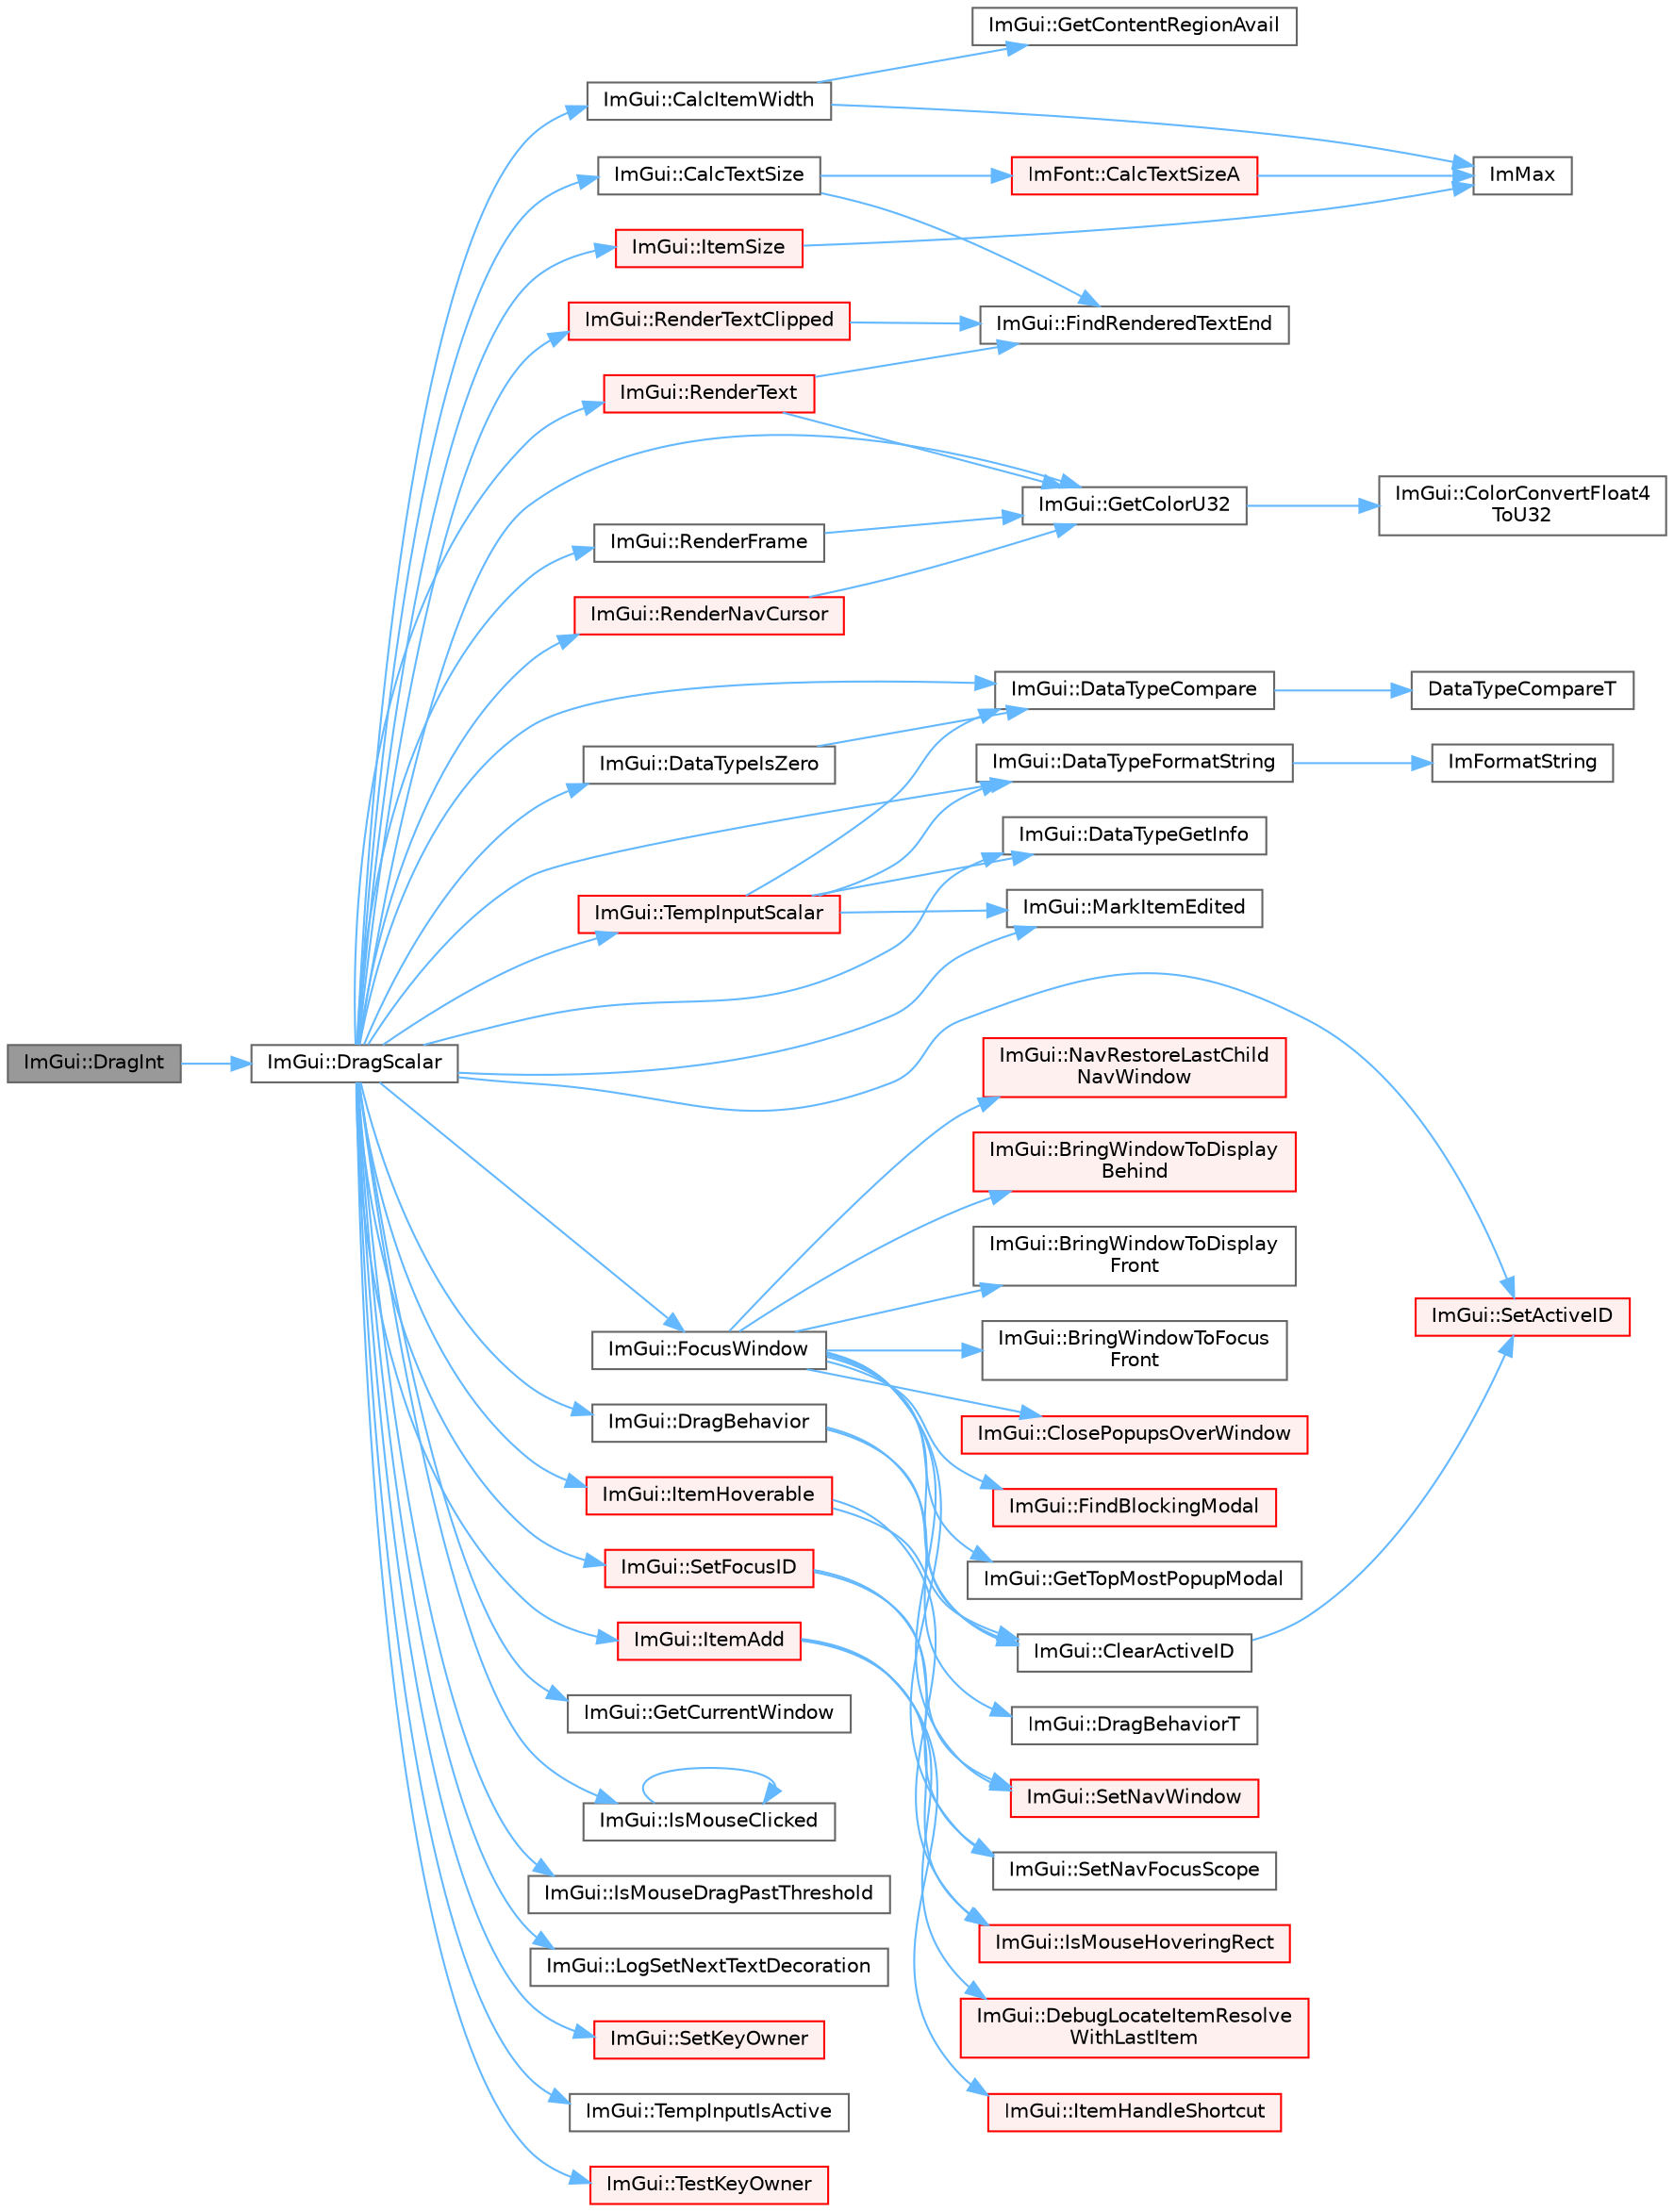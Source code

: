 digraph "ImGui::DragInt"
{
 // LATEX_PDF_SIZE
  bgcolor="transparent";
  edge [fontname=Helvetica,fontsize=10,labelfontname=Helvetica,labelfontsize=10];
  node [fontname=Helvetica,fontsize=10,shape=box,height=0.2,width=0.4];
  rankdir="LR";
  Node1 [id="Node000001",label="ImGui::DragInt",height=0.2,width=0.4,color="gray40", fillcolor="grey60", style="filled", fontcolor="black",tooltip=" "];
  Node1 -> Node2 [id="edge1_Node000001_Node000002",color="steelblue1",style="solid",tooltip=" "];
  Node2 [id="Node000002",label="ImGui::DragScalar",height=0.2,width=0.4,color="grey40", fillcolor="white", style="filled",URL="$namespace_im_gui.html#a17d8926e8f44a6d00575b12081c51fe0",tooltip=" "];
  Node2 -> Node3 [id="edge2_Node000002_Node000003",color="steelblue1",style="solid",tooltip=" "];
  Node3 [id="Node000003",label="ImGui::CalcItemWidth",height=0.2,width=0.4,color="grey40", fillcolor="white", style="filled",URL="$namespace_im_gui.html#ab3b3ba92ebd8bca4a552dd93321a1994",tooltip=" "];
  Node3 -> Node4 [id="edge3_Node000003_Node000004",color="steelblue1",style="solid",tooltip=" "];
  Node4 [id="Node000004",label="ImGui::GetContentRegionAvail",height=0.2,width=0.4,color="grey40", fillcolor="white", style="filled",URL="$namespace_im_gui.html#a410c8e19b2fea8b52746ca11b3930301",tooltip=" "];
  Node3 -> Node5 [id="edge4_Node000003_Node000005",color="steelblue1",style="solid",tooltip=" "];
  Node5 [id="Node000005",label="ImMax",height=0.2,width=0.4,color="grey40", fillcolor="white", style="filled",URL="$imgui__internal_8h.html#a7667efd95147d0422f140917c71a9226",tooltip=" "];
  Node2 -> Node6 [id="edge5_Node000002_Node000006",color="steelblue1",style="solid",tooltip=" "];
  Node6 [id="Node000006",label="ImGui::CalcTextSize",height=0.2,width=0.4,color="grey40", fillcolor="white", style="filled",URL="$namespace_im_gui.html#a848b9db6cc4a186751c0ecebcaadc33b",tooltip=" "];
  Node6 -> Node7 [id="edge6_Node000006_Node000007",color="steelblue1",style="solid",tooltip=" "];
  Node7 [id="Node000007",label="ImFont::CalcTextSizeA",height=0.2,width=0.4,color="red", fillcolor="#FFF0F0", style="filled",URL="$struct_im_font.html#a418146c00c3dee351a411b952cce5175",tooltip=" "];
  Node7 -> Node5 [id="edge7_Node000007_Node000005",color="steelblue1",style="solid",tooltip=" "];
  Node6 -> Node14 [id="edge8_Node000006_Node000014",color="steelblue1",style="solid",tooltip=" "];
  Node14 [id="Node000014",label="ImGui::FindRenderedTextEnd",height=0.2,width=0.4,color="grey40", fillcolor="white", style="filled",URL="$namespace_im_gui.html#a7671e1dbc803a31b06081b52a771d83f",tooltip=" "];
  Node2 -> Node15 [id="edge9_Node000002_Node000015",color="steelblue1",style="solid",tooltip=" "];
  Node15 [id="Node000015",label="ImGui::DataTypeCompare",height=0.2,width=0.4,color="grey40", fillcolor="white", style="filled",URL="$namespace_im_gui.html#aa859c7a74393669eb8418a82b5b174e7",tooltip=" "];
  Node15 -> Node16 [id="edge10_Node000015_Node000016",color="steelblue1",style="solid",tooltip=" "];
  Node16 [id="Node000016",label="DataTypeCompareT",height=0.2,width=0.4,color="grey40", fillcolor="white", style="filled",URL="$imgui__widgets_8cpp.html#a912c66d17cb3b09d5daac6e6b992a9a2",tooltip=" "];
  Node2 -> Node17 [id="edge11_Node000002_Node000017",color="steelblue1",style="solid",tooltip=" "];
  Node17 [id="Node000017",label="ImGui::DataTypeFormatString",height=0.2,width=0.4,color="grey40", fillcolor="white", style="filled",URL="$namespace_im_gui.html#a5fda8e22d0e4721940aefcb7232b1f82",tooltip=" "];
  Node17 -> Node18 [id="edge12_Node000017_Node000018",color="steelblue1",style="solid",tooltip=" "];
  Node18 [id="Node000018",label="ImFormatString",height=0.2,width=0.4,color="grey40", fillcolor="white", style="filled",URL="$imgui_8cpp.html#a75ccaf7d676b1f567ba888ae42ac3809",tooltip=" "];
  Node2 -> Node19 [id="edge13_Node000002_Node000019",color="steelblue1",style="solid",tooltip=" "];
  Node19 [id="Node000019",label="ImGui::DataTypeGetInfo",height=0.2,width=0.4,color="grey40", fillcolor="white", style="filled",URL="$namespace_im_gui.html#a5b25ed1443e5a28d5a5725892e896578",tooltip=" "];
  Node2 -> Node20 [id="edge14_Node000002_Node000020",color="steelblue1",style="solid",tooltip=" "];
  Node20 [id="Node000020",label="ImGui::DataTypeIsZero",height=0.2,width=0.4,color="grey40", fillcolor="white", style="filled",URL="$namespace_im_gui.html#a983851235a91d00c4e7431444551c36f",tooltip=" "];
  Node20 -> Node15 [id="edge15_Node000020_Node000015",color="steelblue1",style="solid",tooltip=" "];
  Node2 -> Node21 [id="edge16_Node000002_Node000021",color="steelblue1",style="solid",tooltip=" "];
  Node21 [id="Node000021",label="ImGui::DragBehavior",height=0.2,width=0.4,color="grey40", fillcolor="white", style="filled",URL="$namespace_im_gui.html#a03fd8ebf820fd67eccfa0ee037df2d0c",tooltip=" "];
  Node21 -> Node22 [id="edge17_Node000021_Node000022",color="steelblue1",style="solid",tooltip=" "];
  Node22 [id="Node000022",label="ImGui::ClearActiveID",height=0.2,width=0.4,color="grey40", fillcolor="white", style="filled",URL="$namespace_im_gui.html#a17ff60ad1e2669130ac38a04d16eb354",tooltip=" "];
  Node22 -> Node23 [id="edge18_Node000022_Node000023",color="steelblue1",style="solid",tooltip=" "];
  Node23 [id="Node000023",label="ImGui::SetActiveID",height=0.2,width=0.4,color="red", fillcolor="#FFF0F0", style="filled",URL="$namespace_im_gui.html#a27b8ace13a8c421ee8405f0cbebe4ead",tooltip=" "];
  Node21 -> Node25 [id="edge19_Node000021_Node000025",color="steelblue1",style="solid",tooltip=" "];
  Node25 [id="Node000025",label="ImGui::DragBehaviorT",height=0.2,width=0.4,color="grey40", fillcolor="white", style="filled",URL="$namespace_im_gui.html#aa777ee3801f15acc2f81a131843039ae",tooltip=" "];
  Node2 -> Node26 [id="edge20_Node000002_Node000026",color="steelblue1",style="solid",tooltip=" "];
  Node26 [id="Node000026",label="ImGui::FocusWindow",height=0.2,width=0.4,color="grey40", fillcolor="white", style="filled",URL="$namespace_im_gui.html#a27aa6f2f3aa11778c6d023b1b223f262",tooltip=" "];
  Node26 -> Node27 [id="edge21_Node000026_Node000027",color="steelblue1",style="solid",tooltip=" "];
  Node27 [id="Node000027",label="ImGui::BringWindowToDisplay\lBehind",height=0.2,width=0.4,color="red", fillcolor="#FFF0F0", style="filled",URL="$namespace_im_gui.html#a8cae2f7a08f820a8d5349d1964603b20",tooltip=" "];
  Node26 -> Node29 [id="edge22_Node000026_Node000029",color="steelblue1",style="solid",tooltip=" "];
  Node29 [id="Node000029",label="ImGui::BringWindowToDisplay\lFront",height=0.2,width=0.4,color="grey40", fillcolor="white", style="filled",URL="$namespace_im_gui.html#a1f7b95f36d03751c928af7b1b745e959",tooltip=" "];
  Node26 -> Node30 [id="edge23_Node000026_Node000030",color="steelblue1",style="solid",tooltip=" "];
  Node30 [id="Node000030",label="ImGui::BringWindowToFocus\lFront",height=0.2,width=0.4,color="grey40", fillcolor="white", style="filled",URL="$namespace_im_gui.html#affe95a2dc969f0d15fbd4b588c94ac1a",tooltip=" "];
  Node26 -> Node22 [id="edge24_Node000026_Node000022",color="steelblue1",style="solid",tooltip=" "];
  Node26 -> Node31 [id="edge25_Node000026_Node000031",color="steelblue1",style="solid",tooltip=" "];
  Node31 [id="Node000031",label="ImGui::ClosePopupsOverWindow",height=0.2,width=0.4,color="red", fillcolor="#FFF0F0", style="filled",URL="$namespace_im_gui.html#a0076b153c697cb85e263fcbd59340bce",tooltip=" "];
  Node26 -> Node36 [id="edge26_Node000026_Node000036",color="steelblue1",style="solid",tooltip=" "];
  Node36 [id="Node000036",label="ImGui::FindBlockingModal",height=0.2,width=0.4,color="red", fillcolor="#FFF0F0", style="filled",URL="$namespace_im_gui.html#a196705a4195b41a57470ef6553cb440c",tooltip=" "];
  Node26 -> Node37 [id="edge27_Node000026_Node000037",color="steelblue1",style="solid",tooltip=" "];
  Node37 [id="Node000037",label="ImGui::GetTopMostPopupModal",height=0.2,width=0.4,color="grey40", fillcolor="white", style="filled",URL="$namespace_im_gui.html#a6b905269b079f5e07755db52cc6e52df",tooltip=" "];
  Node26 -> Node38 [id="edge28_Node000026_Node000038",color="steelblue1",style="solid",tooltip=" "];
  Node38 [id="Node000038",label="ImGui::NavRestoreLastChild\lNavWindow",height=0.2,width=0.4,color="red", fillcolor="#FFF0F0", style="filled",URL="$namespace_im_gui.html#ae9ed208c0b64e4919e5de1cb83b2db2a",tooltip=" "];
  Node26 -> Node40 [id="edge29_Node000026_Node000040",color="steelblue1",style="solid",tooltip=" "];
  Node40 [id="Node000040",label="ImGui::SetNavFocusScope",height=0.2,width=0.4,color="grey40", fillcolor="white", style="filled",URL="$namespace_im_gui.html#ada2736a9b034b93ba877f46577bc5e8b",tooltip=" "];
  Node26 -> Node41 [id="edge30_Node000026_Node000041",color="steelblue1",style="solid",tooltip=" "];
  Node41 [id="Node000041",label="ImGui::SetNavWindow",height=0.2,width=0.4,color="red", fillcolor="#FFF0F0", style="filled",URL="$namespace_im_gui.html#aa422c756f467e650d67b4fb1b74ff5a1",tooltip=" "];
  Node2 -> Node43 [id="edge31_Node000002_Node000043",color="steelblue1",style="solid",tooltip=" "];
  Node43 [id="Node000043",label="ImGui::GetColorU32",height=0.2,width=0.4,color="grey40", fillcolor="white", style="filled",URL="$namespace_im_gui.html#a0de2d9bd347d9866511eb8d014e62556",tooltip=" "];
  Node43 -> Node44 [id="edge32_Node000043_Node000044",color="steelblue1",style="solid",tooltip=" "];
  Node44 [id="Node000044",label="ImGui::ColorConvertFloat4\lToU32",height=0.2,width=0.4,color="grey40", fillcolor="white", style="filled",URL="$namespace_im_gui.html#abe2691de0b1a71c774ab24cc91564a94",tooltip=" "];
  Node2 -> Node45 [id="edge33_Node000002_Node000045",color="steelblue1",style="solid",tooltip=" "];
  Node45 [id="Node000045",label="ImGui::GetCurrentWindow",height=0.2,width=0.4,color="grey40", fillcolor="white", style="filled",URL="$namespace_im_gui.html#ac452417b5004ca16a814a72cff153526",tooltip=" "];
  Node2 -> Node46 [id="edge34_Node000002_Node000046",color="steelblue1",style="solid",tooltip=" "];
  Node46 [id="Node000046",label="ImGui::IsMouseClicked",height=0.2,width=0.4,color="grey40", fillcolor="white", style="filled",URL="$namespace_im_gui.html#a2d430db9485d0b3d86d51d5436225495",tooltip=" "];
  Node46 -> Node46 [id="edge35_Node000046_Node000046",color="steelblue1",style="solid",tooltip=" "];
  Node2 -> Node47 [id="edge36_Node000002_Node000047",color="steelblue1",style="solid",tooltip=" "];
  Node47 [id="Node000047",label="ImGui::IsMouseDragPastThreshold",height=0.2,width=0.4,color="grey40", fillcolor="white", style="filled",URL="$namespace_im_gui.html#ad1b3473eaad344022a022acfd45b0f5c",tooltip=" "];
  Node2 -> Node48 [id="edge37_Node000002_Node000048",color="steelblue1",style="solid",tooltip=" "];
  Node48 [id="Node000048",label="ImGui::ItemAdd",height=0.2,width=0.4,color="red", fillcolor="#FFF0F0", style="filled",URL="$namespace_im_gui.html#a0c2ccafc8d403c02a6590ac21157b9ac",tooltip=" "];
  Node48 -> Node49 [id="edge38_Node000048_Node000049",color="steelblue1",style="solid",tooltip=" "];
  Node49 [id="Node000049",label="ImGui::DebugLocateItemResolve\lWithLastItem",height=0.2,width=0.4,color="red", fillcolor="#FFF0F0", style="filled",URL="$namespace_im_gui.html#ae8ab0d7dfc90af8e82db3ed9e7829219",tooltip=" "];
  Node48 -> Node72 [id="edge39_Node000048_Node000072",color="steelblue1",style="solid",tooltip=" "];
  Node72 [id="Node000072",label="ImGui::IsMouseHoveringRect",height=0.2,width=0.4,color="red", fillcolor="#FFF0F0", style="filled",URL="$namespace_im_gui.html#ae0b8ea0e06c457316d6aed6c5b2a1c25",tooltip=" "];
  Node48 -> Node76 [id="edge40_Node000048_Node000076",color="steelblue1",style="solid",tooltip=" "];
  Node76 [id="Node000076",label="ImGui::ItemHandleShortcut",height=0.2,width=0.4,color="red", fillcolor="#FFF0F0", style="filled",URL="$namespace_im_gui.html#a338deb537666a886cf3ece08c07e9fa9",tooltip=" "];
  Node2 -> Node99 [id="edge41_Node000002_Node000099",color="steelblue1",style="solid",tooltip=" "];
  Node99 [id="Node000099",label="ImGui::ItemHoverable",height=0.2,width=0.4,color="red", fillcolor="#FFF0F0", style="filled",URL="$namespace_im_gui.html#a1d7304e335dbe35c4d97b67854111ed2",tooltip=" "];
  Node99 -> Node22 [id="edge42_Node000099_Node000022",color="steelblue1",style="solid",tooltip=" "];
  Node99 -> Node72 [id="edge43_Node000099_Node000072",color="steelblue1",style="solid",tooltip=" "];
  Node2 -> Node182 [id="edge44_Node000002_Node000182",color="steelblue1",style="solid",tooltip=" "];
  Node182 [id="Node000182",label="ImGui::ItemSize",height=0.2,width=0.4,color="red", fillcolor="#FFF0F0", style="filled",URL="$namespace_im_gui.html#a4b5818a652d943ea54e0cec9fb3943d7",tooltip=" "];
  Node182 -> Node5 [id="edge45_Node000182_Node000005",color="steelblue1",style="solid",tooltip=" "];
  Node2 -> Node268 [id="edge46_Node000002_Node000268",color="steelblue1",style="solid",tooltip=" "];
  Node268 [id="Node000268",label="ImGui::LogSetNextTextDecoration",height=0.2,width=0.4,color="grey40", fillcolor="white", style="filled",URL="$namespace_im_gui.html#a66bc1e61bff5f2170bcd2d7d071eaa22",tooltip=" "];
  Node2 -> Node290 [id="edge47_Node000002_Node000290",color="steelblue1",style="solid",tooltip=" "];
  Node290 [id="Node000290",label="ImGui::MarkItemEdited",height=0.2,width=0.4,color="grey40", fillcolor="white", style="filled",URL="$namespace_im_gui.html#a83036681a36fbee2d35b5b57a1ef72e6",tooltip=" "];
  Node2 -> Node235 [id="edge48_Node000002_Node000235",color="steelblue1",style="solid",tooltip=" "];
  Node235 [id="Node000235",label="ImGui::RenderFrame",height=0.2,width=0.4,color="grey40", fillcolor="white", style="filled",URL="$namespace_im_gui.html#a6eb97ff501764c37df4ffd99ebadeba7",tooltip=" "];
  Node235 -> Node43 [id="edge49_Node000235_Node000043",color="steelblue1",style="solid",tooltip=" "];
  Node2 -> Node236 [id="edge50_Node000002_Node000236",color="steelblue1",style="solid",tooltip=" "];
  Node236 [id="Node000236",label="ImGui::RenderNavCursor",height=0.2,width=0.4,color="red", fillcolor="#FFF0F0", style="filled",URL="$namespace_im_gui.html#a2722dcfe26c7f6e8cd522102ef5b7df2",tooltip=" "];
  Node236 -> Node43 [id="edge51_Node000236_Node000043",color="steelblue1",style="solid",tooltip=" "];
  Node2 -> Node278 [id="edge52_Node000002_Node000278",color="steelblue1",style="solid",tooltip=" "];
  Node278 [id="Node000278",label="ImGui::RenderText",height=0.2,width=0.4,color="red", fillcolor="#FFF0F0", style="filled",URL="$namespace_im_gui.html#a9971ce57f2a288ac3a12df886c5550d1",tooltip=" "];
  Node278 -> Node14 [id="edge53_Node000278_Node000014",color="steelblue1",style="solid",tooltip=" "];
  Node278 -> Node43 [id="edge54_Node000278_Node000043",color="steelblue1",style="solid",tooltip=" "];
  Node2 -> Node284 [id="edge55_Node000002_Node000284",color="steelblue1",style="solid",tooltip=" "];
  Node284 [id="Node000284",label="ImGui::RenderTextClipped",height=0.2,width=0.4,color="red", fillcolor="#FFF0F0", style="filled",URL="$namespace_im_gui.html#ab362eafae794c7364a6b96ea06f38eb9",tooltip=" "];
  Node284 -> Node14 [id="edge56_Node000284_Node000014",color="steelblue1",style="solid",tooltip=" "];
  Node2 -> Node23 [id="edge57_Node000002_Node000023",color="steelblue1",style="solid",tooltip=" "];
  Node2 -> Node293 [id="edge58_Node000002_Node000293",color="steelblue1",style="solid",tooltip=" "];
  Node293 [id="Node000293",label="ImGui::SetFocusID",height=0.2,width=0.4,color="red", fillcolor="#FFF0F0", style="filled",URL="$namespace_im_gui.html#a8ad578d7141486ff12b59b0c251234e6",tooltip=" "];
  Node293 -> Node40 [id="edge59_Node000293_Node000040",color="steelblue1",style="solid",tooltip=" "];
  Node293 -> Node41 [id="edge60_Node000293_Node000041",color="steelblue1",style="solid",tooltip=" "];
  Node2 -> Node219 [id="edge61_Node000002_Node000219",color="steelblue1",style="solid",tooltip=" "];
  Node219 [id="Node000219",label="ImGui::SetKeyOwner",height=0.2,width=0.4,color="red", fillcolor="#FFF0F0", style="filled",URL="$namespace_im_gui.html#ac415798dd69ab045cda84dd14a52c3ea",tooltip=" "];
  Node2 -> Node523 [id="edge62_Node000002_Node000523",color="steelblue1",style="solid",tooltip=" "];
  Node523 [id="Node000523",label="ImGui::TempInputIsActive",height=0.2,width=0.4,color="grey40", fillcolor="white", style="filled",URL="$namespace_im_gui.html#a4e5c8dd9a681f3b8f8f36b07d84ae0e5",tooltip=" "];
  Node2 -> Node524 [id="edge63_Node000002_Node000524",color="steelblue1",style="solid",tooltip=" "];
  Node524 [id="Node000524",label="ImGui::TempInputScalar",height=0.2,width=0.4,color="red", fillcolor="#FFF0F0", style="filled",URL="$namespace_im_gui.html#a392fed3e7db2a75abf217bf84c6abce9",tooltip=" "];
  Node524 -> Node15 [id="edge64_Node000524_Node000015",color="steelblue1",style="solid",tooltip=" "];
  Node524 -> Node17 [id="edge65_Node000524_Node000017",color="steelblue1",style="solid",tooltip=" "];
  Node524 -> Node19 [id="edge66_Node000524_Node000019",color="steelblue1",style="solid",tooltip=" "];
  Node524 -> Node290 [id="edge67_Node000524_Node000290",color="steelblue1",style="solid",tooltip=" "];
  Node2 -> Node206 [id="edge68_Node000002_Node000206",color="steelblue1",style="solid",tooltip=" "];
  Node206 [id="Node000206",label="ImGui::TestKeyOwner",height=0.2,width=0.4,color="red", fillcolor="#FFF0F0", style="filled",URL="$namespace_im_gui.html#ad12c5be2f1c691e4e6656524248824fb",tooltip=" "];
}
